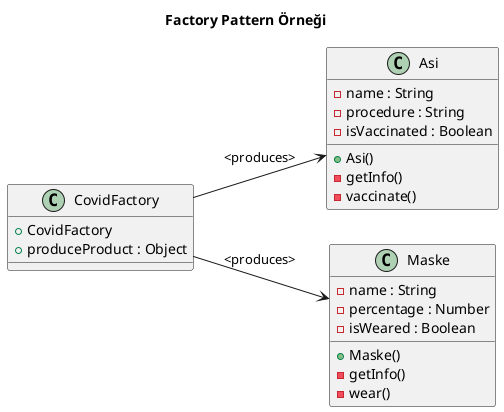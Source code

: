 @startuml
left to right direction

title Factory Pattern Örneği

class Asi {
  -name : String
  -procedure : String
  -isVaccinated : Boolean
  +Asi()
  -getInfo()
  -vaccinate()
}

class Maske {
  -name : String
  -percentage : Number
  -isWeared : Boolean
  +Maske()
  -getInfo()
  -wear()
}

class CovidFactory {
  +CovidFactory
  +produceProduct : Object
}

CovidFactory --> Maske : <produces>
CovidFactory --> Asi : <produces>

@enduml
